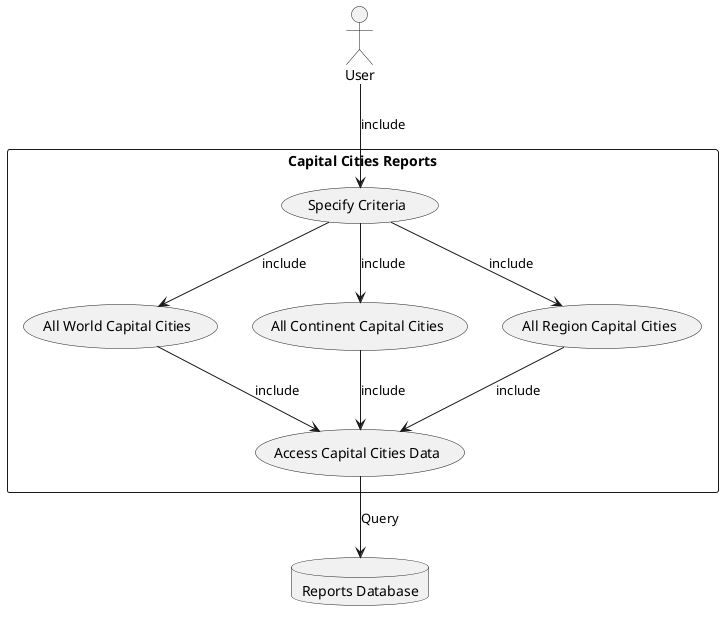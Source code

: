 @startuml
actor User as U
database "Reports Database" as DB

rectangle "Capital Cities Reports" {
  usecase "Specify Criteria" as UC1
  usecase "All World Capital Cities" as UC2
  usecase "All Continent Capital Cities" as UC3
  usecase "All Region Capital Cities" as UC4
  usecase "Access Capital Cities Data" as UC5

  U --> UC1: include
  UC1 --> UC2 : include
  UC1 --> UC3 : include
  UC1 --> UC4 : include
  UC2 --> UC5 : include
  UC3 --> UC5 : include
  UC4 --> UC5 : include
}

UC5 --> DB : Query
@enduml
